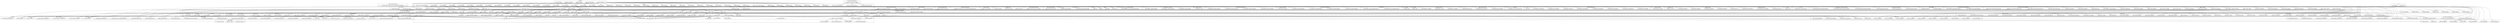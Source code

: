 digraph {
graph [overlap=false]
subgraph cluster_Catalyst_Dispatcher {
	label="Catalyst::Dispatcher";
	"Catalyst::Dispatcher::_invoke_as_path";
	"Catalyst::Dispatcher::setup_actions";
	"Catalyst::Dispatcher::get_actions";
	"Catalyst::Dispatcher::prepare_action";
	"Catalyst::Dispatcher::forward";
	"Catalyst::Dispatcher::new";
	"Catalyst::Dispatcher::get_action";
	"Catalyst::Dispatcher::dispatch";
	"Catalyst::Dispatcher::_find_component";
}
subgraph cluster_Catalyst {
	label="Catalyst";
	"Catalyst::path_to";
	"Catalyst::_context_class_accessor";
	"Catalyst::stats";
	"Catalyst::state";
	"Catalyst::_engine_accessor";
	"Catalyst::prepare";
	"Catalyst::setup_log";
	"Catalyst::setup_stats";
	"Catalyst::__ANON__[Catalyst.pm:44]";
	"Catalyst::BEGIN@41";
	"Catalyst::BEGIN@12";
	"Catalyst::depth";
	"Catalyst::log_request";
	"Catalyst::finalize_headers";
	"Catalyst::_engine_loader_accessor";
	"Catalyst::BEGIN@15";
	"Catalyst::prepare_request";
	"Catalyst::handle_request";
	"Catalyst::get_actions";
	"Catalyst::DESTROY";
	"Catalyst::BEGIN@36";
	"Catalyst::_has_uploadtmp";
	"Catalyst::BEGIN@37";
	"Catalyst::prepare_uploads";
	"Catalyst::execute";
	"Catalyst::BEGIN@23";
	"Catalyst::setup_components";
	"Catalyst::model";
	"Catalyst::error";
	"Catalyst::_setup_finished_accessor";
	"Catalyst::BEGIN@28";
	"Catalyst::BEGIN@25";
	"Catalyst::component";
	"Catalyst::setup_engine";
	"Catalyst::BEGIN@32";
	"Catalyst::finalize";
	"Catalyst::_filter_component";
	"Catalyst::BEGIN@27";
	"Catalyst::BEGIN@3";
	"Catalyst::CORE:sort";
	"Catalyst::_response_class_accessor";
	"Catalyst::__ANON__[Catalyst.pm:43]";
	"Catalyst::_request_class_accessor";
	"Catalyst::setup";
	"Catalyst::prepare_cookies";
	"Catalyst::BEGIN@358";
	"Catalyst::dispatch";
	"Catalyst::BEGIN@21";
	"Catalyst::import";
	"Catalyst::BEGIN@4";
	"Catalyst::_components_accessor";
	"Catalyst::setup_plugins";
	"Catalyst::BEGIN@35";
	"Catalyst::BEGIN@34";
	"Catalyst::locate_components";
	"Catalyst::req";
	"Catalyst::BEGIN@1683";
	"Catalyst::BEGIN@10";
	"Catalyst::stack";
	"Catalyst::_register_plugin";
	"Catalyst::psgi_app";
	"Catalyst::__ANON__[Catalyst.pm:48]";
	"Catalyst::BEGIN@9";
	"Catalyst::prepare_path";
	"Catalyst::CORE:match";
	"Catalyst::finalize_uploads";
	"Catalyst::BEGIN@1665";
	"Catalyst::response";
	"Catalyst::prepare_headers";
	"Catalyst::use_stats";
	"Catalyst::BEGIN@31";
	"Catalyst::finalize_body";
	"Catalyst::BEGIN@33";
	"Catalyst::finalize_cookies";
	"Catalyst::_stats_class_accessor";
	"Catalyst::BEGIN@13";
	"Catalyst::BEGIN@16";
	"Catalyst::_loading_psgi_file_accessor";
	"Catalyst::prepare_body_parameters";
	"Catalyst::_dispatcher_class_accessor";
	"Catalyst::BEGIN@29";
	"Catalyst::BEGIN@19";
	"Catalyst::_log_accessor";
	"Catalyst::forward";
	"Catalyst::prepare_body";
	"Catalyst::__ANON__[Catalyst.pm:1155]";
	"Catalyst::BEGIN@7";
	"Catalyst::setup_component";
	"Catalyst::_arguments_accessor";
	"Catalyst::BEGIN@3427";
	"Catalyst::prepare_parameters";
	"Catalyst::__ANON__[Catalyst.pm:2032]";
	"Catalyst::get_action";
	"Catalyst::BEGIN@8";
	"Catalyst::res";
	"Catalyst::BEGIN@22";
	"Catalyst::request";
	"Catalyst::BEGIN@18";
	"Catalyst::__ANON__[Catalyst.pm:1966]";
	"Catalyst::BEGIN@24";
	"Catalyst::BEGIN@30";
	"Catalyst::prepare_action";
	"Catalyst::__ANON__[Catalyst.pm:64]";
	"Catalyst::BEGIN@17";
	"Catalyst::BEGIN@1154";
	"Catalyst::BEGIN@39";
	"Catalyst::prepare_read";
	"Catalyst::CORE:ftdir";
	"Catalyst::_dispatcher_accessor";
	"Catalyst::debug";
	"Catalyst::setup_finalize";
	"Catalyst::new";
	"Catalyst::BEGIN@14";
	"Catalyst::BEGIN@20";
	"Catalyst::config";
	"Catalyst::prepare_query_parameters";
	"Catalyst::BEGIN@11";
	"Catalyst::BEGIN@26";
	"Catalyst::BEGIN@6";
	"Catalyst::setup_dispatcher";
	"Catalyst::setup_home";
	"Catalyst::log_response";
	"Catalyst::__ANON__[Catalyst.pm:56]";
	"Catalyst::CORE:subst";
	"Catalyst::BEGIN@38";
	"Catalyst::prepare_connection";
	"Catalyst::setup_actions";
}
subgraph cluster_Class_MOP_Mixin_HasMethods {
	label="Class::MOP::Mixin::HasMethods";
	"Class::MOP::Mixin::HasMethods::has_method";
	"Class::MOP::Mixin::HasMethods::add_method";
	"Class::MOP::Mixin::HasMethods::get_method";
}
subgraph cluster_Catalyst_ActionChain {
	label="Catalyst::ActionChain";
	"Catalyst::ActionChain::DESTROY";
	"Catalyst::ActionChain::dispatch";
}
subgraph cluster_Catalyst_DispatchType_Index {
	label="Catalyst::DispatchType::Index";
	"Catalyst::DispatchType::Index::match";
}
subgraph cluster_Catalyst_Exception {
	label="Catalyst::Exception";
	"Catalyst::Exception::meta";
	"Catalyst::Exception::BEGIN@63";
	"Catalyst::Exception::BEGIN@61";
	"Catalyst::Exception::BEGIN@58";
	"Catalyst::Exception::BEGIN@59";
}
subgraph cluster_CatalystX_Test_MockContext {
	label="CatalystX::Test::MockContext";
	"CatalystX::Test::MockContext::__ANON__[CatalystX/Test/MockContext.pm:26]";
}
subgraph cluster_Catalyst_Component {
	label="Catalyst::Component";
	"Catalyst::Component::expand_modules";
	"Catalyst::Component::COMPONENT";
	"Catalyst::Component::__plugins_accessor";
}
subgraph cluster_Catalyst_Request_Upload {
	label="Catalyst::Request::Upload";
	"Catalyst::Request::Upload::BEGIN@8";
	"Catalyst::Request::Upload::BEGIN@3";
	"Catalyst::Request::Upload::BEGIN@7";
	"Catalyst::Request::Upload::BEGIN@9";
	"Catalyst::Request::Upload::BEGIN@46";
	"Catalyst::Request::Upload::meta";
	"Catalyst::Request::Upload::BEGIN@10";
	"Catalyst::Request::Upload::BEGIN@6";
}
subgraph cluster_Catalyst_Plugin_ConfigLoader {
	label="Catalyst::Plugin::ConfigLoader";
	"Catalyst::Plugin::ConfigLoader::get_config_path";
	"Catalyst::Plugin::ConfigLoader::setup";
	"Catalyst::Plugin::ConfigLoader::load_config";
}
subgraph cluster_Tree_Simple {
	label="Tree::Simple";
	"Tree::Simple::BEGIN@7";
	"Tree::Simple::DESTROY";
	"Tree::Simple::BEGIN@11";
	"Tree::Simple::import";
	"Tree::Simple::BEGIN@6";
	"Tree::Simple::BEGIN@4";
	"Tree::Simple::BEGIN@29";
}
subgraph cluster_Catalyst_Request {
	label="Catalyst::Request";
	"Catalyst::Request::method";
	"Catalyst::Request::meta";
	"Catalyst::Request::BEGIN@6";
	"Catalyst::Request::new";
	"Catalyst::Request::BEGIN@3";
	"Catalyst::Request::BEGIN@11";
	"Catalyst::Request::BEGIN@5";
	"Catalyst::Request::headers";
	"Catalyst::Request::_has_body";
	"Catalyst::Request::BEGIN@4";
	"Catalyst::Request::BEGIN@13";
	"Catalyst::Request::BEGIN@7";
	"Catalyst::Request::cookies";
	"Catalyst::Request::BEGIN@9";
	"Catalyst::Request::args";
	"Catalyst::Request::DESTROY";
	"Catalyst::Request::BEGIN@8";
}
subgraph cluster_Scalar_Util {
	label="Scalar::Util";
	"Scalar::Util::blessed";
}
subgraph cluster_Catalyst_ClassData {
	label="Catalyst::ClassData";
	"Catalyst::ClassData::mk_classdata";
}
subgraph cluster_Catalyst_View_JSON {
	label="Catalyst::View::JSON";
	"Catalyst::View::JSON::process";
}
subgraph cluster_Catalyst_EngineLoader {
	label="Catalyst::EngineLoader";
	"Catalyst::EngineLoader::BEGIN@4";
	"Catalyst::EngineLoader::BEGIN@3";
	"Catalyst::EngineLoader::BEGIN@2";
	"Catalyst::EngineLoader::BEGIN@5";
	"Catalyst::EngineLoader::meta";
	"Catalyst::EngineLoader::catalyst_engine_class";
	"Catalyst::EngineLoader::new";
}
subgraph cluster_Catalyst_Action {
	label="Catalyst::Action";
	"Catalyst::Action::match";
	"Catalyst::Action::dispatch";
	"Catalyst::Action::execute";
}
subgraph cluster_utf8 {
	label="utf8";
	"utf8::import";
}
subgraph cluster_Try_Tiny {
	label="Try::Tiny";
	"Try::Tiny::catch";
	"Try::Tiny::try";
}
subgraph cluster_Path_Class_Dir {
	label="Path::Class::Dir";
	"Path::Class::Dir::new";
	"Path::Class::Dir::subdir";
	"Path::Class::Dir::stringify";
}
subgraph cluster_UNIVERSAL {
	label="UNIVERSAL";
	"UNIVERSAL::isa";
	"UNIVERSAL::can";
}
subgraph cluster_Path_Class_Entity {
	label="Path::Class::Entity";
	"Path::Class::Entity::boolify";
}
subgraph cluster_Moose_Meta_Class {
	label="Moose::Meta::Class";
	"Moose::Meta::Class::create";
	"Moose::Meta::Class::initialize";
	"Moose::Meta::Class::superclasses";
}
subgraph cluster_Class_Load {
	label="Class::Load";
	"Class::Load::load_class";
}
subgraph cluster_namespace_clean {
	label="namespace::clean";
	"namespace::clean::import";
}
subgraph cluster_Catalyst_Action_RenderView {
	label="Catalyst::Action::RenderView";
	"Catalyst::Action::RenderView::execute";
}
subgraph cluster_Class_MOP_Class_ {
	label="Class::MOP::Class:";
	"Class::MOP::Class:::before";
	"Class::MOP::Class:::around";
}
subgraph cluster_Catalyst_Model_KiokuDB {
	label="Catalyst::Model::KiokuDB";
	"Catalyst::Model::KiokuDB::ACCEPT_CONTEXT";
	"Catalyst::Model::KiokuDB::setup_scope_guard";
}
subgraph cluster_warnings {
	label="warnings";
	"warnings::unimport";
}
subgraph cluster_Catalyst_DispatchType_Chained {
	label="Catalyst::DispatchType::Chained";
	"Catalyst::DispatchType::Chained::recurse_match";
}
subgraph cluster_Catalyst_Exception_Go {
	label="Catalyst::Exception::Go";
	"Catalyst::Exception::Go::BEGIN@4";
	"Catalyst::Exception::Go::meta";
	"Catalyst::Exception::Go::BEGIN@3";
}
subgraph cluster_Catalyst_DispatchType_Path {
	label="Catalyst::DispatchType::Path";
	"Catalyst::DispatchType::Path::match";
}
subgraph cluster_Catalyst_Engine {
	label="Catalyst::Engine";
	"Catalyst::Engine::prepare_path";
	"Catalyst::Engine::prepare_connection";
	"Catalyst::Engine::prepare_query_parameters";
	"Catalyst::Engine::finalize_uploads";
	"Catalyst::Engine::prepare_parameters";
	"Catalyst::Engine::prepare_request";
	"Catalyst::Engine::__ANON__[Catalyst/Engine.pm:683]";
	"Catalyst::Engine::prepare_read";
	"Catalyst::Engine::build_psgi_app";
	"Catalyst::Engine::finalize_cookies";
	"Catalyst::Engine::prepare_body";
	"Catalyst::Engine::finalize_headers";
	"Catalyst::Engine::prepare_uploads";
	"Catalyst::Engine::finalize_body";
	"Catalyst::Engine::prepare_body_parameters";
}
subgraph cluster_Class_MOP_Class {
	label="Class::MOP::Class";
	"Class::MOP::Class::add_before_method_modifier";
	"Class::MOP::Class::make_immutable";
}
subgraph cluster_attributes {
	label="attributes";
	"attributes::import";
}
subgraph cluster_Moose_Object {
	label="Moose::Object";
	"Moose::Object::new";
}
subgraph cluster_main {
	label="main";
	"main::BEGIN@9";
	"main::RUNTIME";
}
subgraph cluster_Class_MOP_Mixin_AttributeCore {
	label="Class::MOP::Mixin::AttributeCore";
	"Class::MOP::Mixin::AttributeCore::default";
}
subgraph cluster_Moose {
	label="Moose";
	"Moose::with";
	"Moose::around";
	"Moose::has";
	"Moose::extends";
}
subgraph cluster_Catalyst_View_TT {
	label="Catalyst::View::TT";
	"Catalyst::View::TT::new";
}
subgraph cluster_Class_MOP_Method_Wrapped {
	label="Class::MOP::Method::Wrapped";
	"Class::MOP::Method::Wrapped::__ANON__[Class/MOP/Method/Wrapped.pm:51]";
}
subgraph cluster_Exporter {
	label="Exporter";
	"Exporter::import";
}
subgraph cluster_Catalyst_Controller {
	label="Catalyst::Controller";
	"Catalyst::Controller::_BEGIN";
	"Catalyst::Controller::_END";
	"Catalyst::Controller::BEGIN@10";
	"Catalyst::Controller::BEGIN@140";
	"Catalyst::Controller::__action_class_accessor";
	"Catalyst::Controller::meta";
	"Catalyst::Controller::BEGIN@121";
	"Catalyst::Controller::_ACTION";
	"Catalyst::Controller::BEGIN@11";
	"Catalyst::Controller::BEGIN@3";
	"Catalyst::Controller::BEGIN@111";
	"Catalyst::Controller::BEGIN@5";
	"Catalyst::Controller::_AUTO";
	"Catalyst::Controller::_DISPATCH";
	"Catalyst::Controller::BEGIN@132";
	"Catalyst::Controller::BEGIN@4";
	"Catalyst::Controller::__dispatch_steps_accessor";
	"Catalyst::Controller::BEGIN@103";
	"Catalyst::Controller::BEGIN@8";
	"Catalyst::Controller::BEGIN@12";
	"Catalyst::Controller::BEGIN@6";
}
subgraph cluster_Plack_Middleware_IIS6ScriptNameFix {
	label="Plack::Middleware::IIS6ScriptNameFix";
	"Plack::Middleware::IIS6ScriptNameFix::BEGIN@4";
	"Plack::Middleware::IIS6ScriptNameFix::BEGIN@3";
}
subgraph cluster_Plack_Middleware_ReverseProxy {
	label="Plack::Middleware::ReverseProxy";
	"Plack::Middleware::ReverseProxy::BEGIN@6";
	"Plack::Middleware::ReverseProxy::BEGIN@5";
	"Plack::Middleware::ReverseProxy::BEGIN@4";
	"Plack::Middleware::ReverseProxy::BEGIN@3";
}
subgraph cluster_Catalyst_Log {
	label="Catalyst::Log";
	"Catalyst::Log::BEGIN@8";
	"Catalyst::Log::_flush";
	"Catalyst::Log::BEGIN@3";
	"Catalyst::Log::meta";
	"Catalyst::Log::BEGIN@131";
	"Catalyst::Log::BEGIN@7";
	"Catalyst::Log::BEGIN@6";
	"Catalyst::Log::new";
}
subgraph cluster_Data_OptList {
	label="Data::OptList";
	"Data::OptList::mkopt";
}
subgraph cluster_Catalyst_Utils {
	label="Catalyst::Utils";
	"Catalyst::Utils::ensure_class_loaded";
	"Catalyst::Utils::BEGIN@9";
	"Catalyst::Utils::BEGIN@7";
	"Catalyst::Utils::BEGIN@10";
	"Catalyst::Utils::BEGIN@6";
	"Catalyst::Utils::BEGIN@8";
	"Catalyst::Utils::BEGIN@4";
	"Catalyst::Utils::resolve_namespace";
	"Catalyst::Utils::BEGIN@13";
	"Catalyst::Utils::class2classsuffix";
	"Catalyst::Utils::BEGIN@11";
	"Catalyst::Utils::BEGIN@3";
	"Catalyst::Utils::home";
	"Catalyst::Utils::BEGIN@5";
	"Catalyst::Utils::env_value";
}
subgraph cluster_Module_Pluggable_Object {
	label="Module::Pluggable::Object";
	"Module::Pluggable::Object::BEGIN@4";
	"Module::Pluggable::Object::plugins";
	"Module::Pluggable::Object::BEGIN@7";
	"Module::Pluggable::Object::BEGIN@3";
	"Module::Pluggable::Object::BEGIN@8";
	"Module::Pluggable::Object::BEGIN@5";
	"Module::Pluggable::Object::new";
	"Module::Pluggable::Object::BEGIN@6";
	"Module::Pluggable::Object::BEGIN@9";
}
subgraph cluster_Catalyst_Exception_Detach {
	label="Catalyst::Exception::Detach";
	"Catalyst::Exception::Detach::BEGIN@4";
	"Catalyst::Exception::Detach::BEGIN@3";
	"Catalyst::Exception::Detach::meta";
}
subgraph cluster_Path_Class_File {
	label="Path::Class::File";
	"Path::Class::File::new";
}
subgraph cluster_Plack_Middleware_Conditional {
	label="Plack::Middleware::Conditional";
	"Plack::Middleware::Conditional::BEGIN@3";
	"Plack::Middleware::Conditional::BEGIN@5";
	"Plack::Middleware::Conditional::BEGIN@2";
}
subgraph cluster_Catalyst_Exception_Base {
	label="Catalyst::Exception::Base";
	"Catalyst::Exception::Base::meta";
	"Catalyst::Exception::Base::BEGIN@48";
	"Catalyst::Exception::Base::BEGIN@47";
}
subgraph cluster_Text_SimpleTable {
	label="Text::SimpleTable";
	"Text::SimpleTable::BEGIN@6";
	"Text::SimpleTable::BEGIN@5";
}
subgraph cluster_Plack_Middleware {
	label="Plack::Middleware";
	"Plack::Middleware::import";
}
subgraph cluster_Catalyst_Plugin_Unicode_Encoding {
	label="Catalyst::Plugin::Unicode::Encoding";
	"Catalyst::Plugin::Unicode::Encoding::setup";
	"Catalyst::Plugin::Unicode::Encoding::prepare_action";
	"Catalyst::Plugin::Unicode::Encoding::prepare_uploads";
	"Catalyst::Plugin::Unicode::Encoding::finalize_headers";
}
subgraph cluster_Tree_Simple_Visitor_FindByUID {
	label="Tree::Simple::Visitor::FindByUID";
	"Tree::Simple::Visitor::FindByUID::BEGIN@4";
	"Tree::Simple::Visitor::FindByUID::BEGIN@11";
	"Tree::Simple::Visitor::FindByUID::BEGIN@9";
	"Tree::Simple::Visitor::FindByUID::BEGIN@5";
}
subgraph cluster_Moose_Exporter {
	label="Moose::Exporter";
	"Moose::Exporter::__ANON__[Moose/Exporter.pm:492]";
	"Moose::Exporter::__ANON__[Moose/Exporter.pm:678]";
}
subgraph cluster_Moose_Util_TypeConstraints {
	label="Moose::Util::TypeConstraints";
	"Moose::Util::TypeConstraints::subtype";
	"Moose::Util::TypeConstraints::as";
	"Moose::Util::TypeConstraints::duck_type";
}
subgraph cluster_stemmaweb_Controller_Relation {
	label="stemmaweb::Controller::Relation";
	"stemmaweb::Controller::Relation::relationships";
	"stemmaweb::Controller::Relation::text";
}
subgraph cluster_B_Hooks_EndOfScope {
	label="B::Hooks::EndOfScope";
	"B::Hooks::EndOfScope::__ANON__[B/Hooks/EndOfScope.pm:26]";
}
subgraph cluster_Sub_Install {
	label="Sub::Install";
	"Sub::Install::__ANON__[Sub/Install.pm:284]";
}
subgraph cluster_Catalyst_Stats {
	label="Catalyst::Stats";
	"Catalyst::Stats::new";
	"Catalyst::Stats::enable";
	"Catalyst::Stats::DESTROY";
}
subgraph cluster_Class_C3_Adopt_NEXT {
	label="Class::C3::Adopt::NEXT";
	"Class::C3::Adopt::NEXT::import";
}
subgraph cluster_Sub_Exporter {
	label="Sub::Exporter";
	"Sub::Exporter::__ANON__[Sub/Exporter.pm:756]";
}
subgraph cluster_Moose_Util {
	label="Moose::Util";
	"Moose::Util::apply_all_roles";
	"Moose::Util::find_meta";
}
subgraph cluster_Class_MOP {
	label="Class::MOP";
	"Class::MOP::get_metaclass_by_name";
	"Class::MOP::load_class";
}
subgraph cluster_stemmaweb {
	label="stemmaweb";
	"stemmaweb::dispatch";
	"stemmaweb::BEGIN@19";
	"stemmaweb::finalize";
	"stemmaweb::prepare_action";
	"stemmaweb::setup_finalize";
}
subgraph cluster_Plack_Middleware_LighttpdScriptNameFix {
	label="Plack::Middleware::LighttpdScriptNameFix";
	"Plack::Middleware::LighttpdScriptNameFix::BEGIN@3";
	"Plack::Middleware::LighttpdScriptNameFix::BEGIN@2";
	"Plack::Middleware::LighttpdScriptNameFix::BEGIN@4";
}
subgraph cluster_Class_MOP_Package {
	label="Class::MOP::Package";
	"Class::MOP::Package::name";
}
subgraph cluster_Catalyst_Response {
	label="Catalyst::Response";
	"Catalyst::Response::new";
	"Catalyst::Response::BEGIN@5";
	"Catalyst::Response::content_length";
	"Catalyst::Response::finalized_headers";
	"Catalyst::Response::meta";
	"Catalyst::Response::BEGIN@3";
	"Catalyst::Response::BEGIN@6";
	"Catalyst::Response::status";
	"Catalyst::Response::redirect";
	"Catalyst::Response::BEGIN@4";
	"Catalyst::Response::body";
}
"Catalyst::BEGIN@16" -> "Catalyst::Controller::meta";
"Catalyst::BEGIN@39" -> "Plack::Middleware::LighttpdScriptNameFix::BEGIN@2";
"Catalyst::__ANON__[Catalyst.pm:56]" -> "Catalyst::Request::new";
"Catalyst::execute" -> "Catalyst::depth";
"Catalyst::finalize_body" -> "Catalyst::Engine::finalize_body";
"Catalyst::BEGIN@26" -> "Tree::Simple::BEGIN@7";
"Catalyst::CORE:ftdir" -> "Path::Class::Dir::stringify";
"Catalyst::component" -> "Catalyst::_filter_component";
"Catalyst::model" -> "Catalyst::_filter_component";
"Catalyst::BEGIN@12" -> "Catalyst::Request::BEGIN@4";
"Catalyst::BEGIN@14" -> "Moose::Util::TypeConstraints::duck_type";
"Catalyst::BEGIN@36" -> "Plack::Middleware::import";
"Catalyst::BEGIN@39" -> "Plack::Middleware::import";
"Catalyst::BEGIN@37" -> "Plack::Middleware::import";
"Catalyst::BEGIN@38" -> "Plack::Middleware::import";
"Catalyst::prepare" -> "Catalyst::Stats::new";
"stemmaweb::BEGIN@19" -> "Catalyst::BEGIN@35";
"Catalyst::setup_components" -> "Catalyst::Component::expand_modules";
"Catalyst::finalize_headers" -> "Scalar::Util::blessed";
"Catalyst::setup_plugins" -> "Scalar::Util::blessed";
"Catalyst::setup_component" -> "Scalar::Util::blessed";
"Catalyst::prepare_action" -> "Catalyst::Dispatcher::prepare_action";
"Catalyst::BEGIN@14" -> "Moose::Util::TypeConstraints::as";
"Catalyst::BEGIN@32" -> "Moose::extends";
"stemmaweb::BEGIN@19" -> "Catalyst::BEGIN@22";
"Catalyst::BEGIN@14" -> "Catalyst::Response::BEGIN@5";
"Catalyst::BEGIN@16" -> "Catalyst::Controller::BEGIN@4";
"Catalyst::setup_component" -> "Catalyst::config";
"Catalyst::path_to" -> "Catalyst::config";
"Catalyst::__ANON__[Catalyst.pm:2032]" -> "Catalyst::config";
"Catalyst::prepare" -> "Catalyst::config";
"Catalyst::setup" -> "Catalyst::config";
"Catalyst::setup_home" -> "Catalyst::config";
"Catalyst::setup_components" -> "Catalyst::config";
"Catalyst::BEGIN@38" -> "Plack::Middleware::IIS6ScriptNameFix::BEGIN@4";
"CatalystX::Test::MockContext::__ANON__[CatalystX/Test/MockContext.pm:26]" -> "Catalyst::prepare";
"Catalyst::__ANON__[Catalyst.pm:1966]" -> "Catalyst::prepare";
"Catalyst::Engine::__ANON__[Catalyst/Engine.pm:683]" -> "Catalyst::handle_request";
"Catalyst::BEGIN@13" -> "Catalyst::Request::Upload::BEGIN@3";
"Catalyst::forward" -> "Catalyst::Dispatcher::forward";
"Catalyst::Plugin::Unicode::Encoding::prepare_uploads" -> "Catalyst::prepare_uploads";
"Catalyst::Controller::_ACTION" -> "Catalyst::error";
"Catalyst::Controller::_END" -> "Catalyst::error";
"Catalyst::finalize" -> "Catalyst::error";
"stemmaweb::BEGIN@19" -> "Catalyst::BEGIN@27";
"Catalyst::BEGIN@16" -> "Catalyst::Controller::BEGIN@121";
"Catalyst::BEGIN@38" -> "Plack::Middleware::IIS6ScriptNameFix::BEGIN@3";
"Catalyst::BEGIN@32" -> "Catalyst::EngineLoader::meta";
"Catalyst::BEGIN@9" -> "Catalyst::Exception::Detach::BEGIN@4";
"stemmaweb::BEGIN@19" -> "Catalyst::BEGIN@13";
"stemmaweb::BEGIN@19" -> "Catalyst::BEGIN@16";
"Catalyst::prepare_parameters" -> "Catalyst::prepare_body_parameters";
"Catalyst::BEGIN@15" -> "Catalyst::Utils::BEGIN@3";
"Catalyst::BEGIN@11" -> "Catalyst::Log::BEGIN@6";
"Catalyst::import" -> "Catalyst::_arguments_accessor";
"Catalyst::setup" -> "Catalyst::_arguments_accessor";
"Catalyst::View::JSON::process" -> "Catalyst::res";
"Class::MOP::Class:::around" -> "Catalyst::res";
"Catalyst::prepare_connection" -> "Catalyst::Engine::prepare_connection";
"Catalyst::BEGIN@32" -> "Catalyst::EngineLoader::BEGIN@2";
"Catalyst::prepare_body" -> "Catalyst::_engine_accessor";
"Catalyst::psgi_app" -> "Catalyst::_engine_accessor";
"Catalyst::setup_engine" -> "Catalyst::_engine_accessor";
"Catalyst::finalize" -> "Catalyst::_engine_accessor";
"Catalyst::prepare_parameters" -> "Catalyst::_engine_accessor";
"Catalyst::prepare_path" -> "Catalyst::_engine_accessor";
"Catalyst::finalize_uploads" -> "Catalyst::_engine_accessor";
"Catalyst::__ANON__[Catalyst.pm:2032]" -> "Catalyst::_engine_accessor";
"Catalyst::finalize_cookies" -> "Catalyst::_engine_accessor";
"Catalyst::finalize_body" -> "Catalyst::_engine_accessor";
"Catalyst::prepare_read" -> "Catalyst::_engine_accessor";
"Catalyst::finalize_headers" -> "Catalyst::_engine_accessor";
"Catalyst::prepare_request" -> "Catalyst::_engine_accessor";
"Catalyst::prepare_query_parameters" -> "Catalyst::_engine_accessor";
"Catalyst::prepare_body_parameters" -> "Catalyst::_engine_accessor";
"Catalyst::prepare_uploads" -> "Catalyst::_engine_accessor";
"Catalyst::prepare_connection" -> "Catalyst::_engine_accessor";
"Catalyst::setup_engine" -> "Catalyst::_engine_loader_accessor";
"stemmaweb::Controller::Relation::relationships" -> "Catalyst::model";
"main::RUNTIME" -> "Catalyst::model";
"stemmaweb::Controller::Relation::text" -> "Catalyst::model";
"stemmaweb::BEGIN@19" -> "Catalyst::BEGIN@25";
"Catalyst::BEGIN@36" -> "Plack::Middleware::Conditional::BEGIN@5";
"Catalyst::BEGIN@15" -> "Catalyst::Utils::BEGIN@9";
"main::BEGIN@9" -> "Catalyst::import";
"stemmaweb::BEGIN@19" -> "Catalyst::import";
"Catalyst::path_to" -> "Path::Class::File::new";
"Catalyst::BEGIN@14" -> "Catalyst::Response::BEGIN@3";
"Catalyst::BEGIN@11" -> "Class::MOP::Mixin::HasMethods::get_method";
"Catalyst::BEGIN@16" -> "Catalyst::Controller::BEGIN@111";
"Catalyst::finalize" -> "Catalyst::finalize_body";
"stemmaweb::BEGIN@19" -> "Catalyst::BEGIN@33";
"Catalyst::__ANON__[Catalyst.pm:1966]" -> "stemmaweb::finalize";
"Catalyst::Plugin::Unicode::Encoding::setup" -> "Catalyst::__ANON__[Catalyst.pm:1155]";
"stemmaweb::BEGIN@19" -> "Catalyst::BEGIN@8";
"Catalyst::Plugin::Unicode::Encoding::prepare_action" -> "Catalyst::prepare_action";
"stemmaweb::BEGIN@19" -> "Catalyst::BEGIN@39";
"Catalyst::prepare_cookies" -> "Catalyst::Request::cookies";
"stemmaweb::BEGIN@19" -> "Catalyst::BEGIN@20";
"Catalyst::BEGIN@11" -> "Catalyst::Log::meta";
"Catalyst::finalize_headers" -> "Catalyst::Response::status";
"Catalyst::finalize" -> "Catalyst::Response::status";
"Catalyst::prepare_request" -> "Catalyst::Engine::prepare_request";
"Catalyst::BEGIN@27" -> "Tree::Simple::Visitor::FindByUID::BEGIN@9";
"Catalyst::BEGIN@12" -> "Moose::has";
"Catalyst::BEGIN@32" -> "Moose::has";
"Catalyst::BEGIN@10" -> "Moose::has";
"Catalyst::BEGIN@9" -> "Moose::has";
"Catalyst::BEGIN@13" -> "Moose::has";
"Catalyst::BEGIN@16" -> "Moose::has";
"Catalyst::BEGIN@14" -> "Moose::has";
"Catalyst::BEGIN@11" -> "Moose::has";
"Catalyst::BEGIN@15" -> "Catalyst::Utils::BEGIN@13";
"Catalyst::setup_home" -> "Catalyst::Utils::home";
"Catalyst::BEGIN@16" -> "Catalyst::Controller::BEGIN@6";
"Catalyst::__ANON__[Catalyst.pm:64]" -> "Catalyst::Response::new";
"Catalyst::setup_component" -> "Catalyst::Component::COMPONENT";
"Catalyst::BEGIN@12" -> "Catalyst::Request::BEGIN@13";
"Catalyst::BEGIN@19" -> "Module::Pluggable::Object::BEGIN@9";
"Catalyst::finalize" -> "Catalyst::finalize_uploads";
"Catalyst::BEGIN@20" -> "Text::SimpleTable::BEGIN@6";
"Catalyst::BEGIN@26" -> "Tree::Simple::import";
"Catalyst::BEGIN@12" -> "Catalyst::Request::BEGIN@9";
"Catalyst::BEGIN@11" -> "Catalyst::Log::BEGIN@131";
"Catalyst::prepare_body" -> "Catalyst::request";
"Catalyst::finalize" -> "Catalyst::request";
"Catalyst::prepare_headers" -> "Catalyst::request";
"Catalyst::prepare_cookies" -> "Catalyst::request";
"Catalyst::req" -> "Catalyst::request";
"stemmaweb::BEGIN@19" -> "Catalyst::BEGIN@30";
"Catalyst::path_to" -> "Catalyst::CORE:ftdir";
"Catalyst::log_request" -> "Catalyst::debug";
"Catalyst::Action::RenderView::execute" -> "Catalyst::debug";
"Class::MOP::Class:::before" -> "Catalyst::debug";
"Catalyst::View::TT::new" -> "Catalyst::debug";
"Catalyst::Model::KiokuDB::setup_scope_guard" -> "Catalyst::debug";
"Catalyst::Dispatcher::setup_actions" -> "Catalyst::debug";
"Catalyst::Dispatcher::prepare_action" -> "Catalyst::debug";
"Catalyst::prepare" -> "Catalyst::debug";
"Catalyst::setup_stats" -> "Catalyst::debug";
"Catalyst::__ANON__[Catalyst.pm:1966]" -> "Catalyst::debug";
"Catalyst::log_response" -> "Catalyst::debug";
"Catalyst::Plugin::ConfigLoader::load_config" -> "Catalyst::debug";
"Catalyst::setup" -> "Catalyst::debug";
"stemmaweb::BEGIN@19" -> "Catalyst::BEGIN@11";
"Catalyst::setup" -> "Catalyst::setup_dispatcher";
"Catalyst::BEGIN@8" -> "Catalyst::Exception::BEGIN@58";
"Catalyst::BEGIN@37" -> "Plack::Middleware::ReverseProxy::BEGIN@4";
"Catalyst::finalize" -> "Catalyst::log_response";
"Catalyst::__ANON__[Catalyst.pm:2032]" -> "Catalyst::prepare_connection";
"Catalyst::path_to" -> "Path::Class::Dir::new";
"Catalyst::setup_home" -> "Path::Class::Dir::new";
"Catalyst::prepare" -> "Try::Tiny::try";
"Catalyst::handle_request" -> "Try::Tiny::try";
"Catalyst::setup_plugins" -> "Moose::Util::apply_all_roles";
"Catalyst::BEGIN@19" -> "Module::Pluggable::Object::BEGIN@7";
"Catalyst::_register_plugin" -> "Class::Load::load_class";
"Catalyst::setup_engine" -> "Class::Load::load_class";
"Catalyst::setup_plugins" -> "Class::Load::load_class";
"Catalyst::setup_dispatcher" -> "Class::Load::load_class";
"Catalyst::setup" -> "Catalyst::setup_components";
"Catalyst::BEGIN@16" -> "Catalyst::Controller::__action_class_accessor";
"Class::MOP::Class:::around" -> "Catalyst::dispatch";
"Catalyst::BEGIN@16" -> "Catalyst::Controller::BEGIN@132";
"Catalyst::setup_components" -> "Catalyst::locate_components";
"Catalyst::depth" -> "Catalyst::stack";
"Catalyst::execute" -> "Catalyst::stack";
"Catalyst::__ANON__[Catalyst.pm:2032]" -> "Catalyst::prepare_path";
"Catalyst::__ANON__[Catalyst.pm:2032]" -> "Catalyst::prepare_headers";
"Catalyst::BEGIN@26" -> "Tree::Simple::BEGIN@4";
"stemmaweb::BEGIN@19" -> "Catalyst::BEGIN@31";
"Catalyst::BEGIN@13" -> "Catalyst::Request::Upload::BEGIN@6";
"Catalyst::get_actions" -> "Catalyst::Dispatcher::get_actions";
"stemmaweb::BEGIN@19" -> "Catalyst::BEGIN@19";
"Catalyst::__ANON__[Catalyst.pm:2032]" -> "Catalyst::prepare_read";
"Class::MOP::Method::Wrapped::__ANON__[Class/MOP/Method/Wrapped.pm:51]" -> "Catalyst::setup_finalize";
"Catalyst::BEGIN@9" -> "Catalyst::Exception::Detach::meta";
"Catalyst::prepare_body" -> "Catalyst::Engine::prepare_body";
"Catalyst::prepare" -> "Try::Tiny::catch";
"Catalyst::handle_request" -> "Try::Tiny::catch";
"stemmaweb::BEGIN@19" -> "Catalyst::BEGIN@12";
"Catalyst::BEGIN@16" -> "Catalyst::Controller::BEGIN@103";
"Catalyst::__ANON__[Catalyst.pm:1966]" -> "Catalyst::Stats::DESTROY";
"Catalyst::Action::dispatch" -> "Catalyst::execute";
"Catalyst::BEGIN@16" -> "Catalyst::Controller::BEGIN@12";
"Catalyst::BEGIN@32" -> "Catalyst::EngineLoader::BEGIN@4";
"Class::MOP::Method::Wrapped::__ANON__[Class/MOP/Method/Wrapped.pm:51]" -> "Catalyst::finalize";
"Catalyst::__ANON__[Catalyst.pm:56]" -> "Catalyst::_request_class_accessor";
"Catalyst::BEGIN@31" -> "Sub::Exporter::__ANON__[Sub/Exporter.pm:756]";
"Catalyst::BEGIN@6" -> "Sub::Exporter::__ANON__[Sub/Exporter.pm:756]";
"Catalyst::BEGIN@13" -> "Catalyst::Request::Upload::BEGIN@10";
"Catalyst::finalize_headers" -> "Catalyst::finalize_cookies";
"Catalyst::setup_dispatcher" -> "Catalyst::_dispatcher_class_accessor";
"stemmaweb::Controller::Relation::relationships" -> "Catalyst::forward";
"Catalyst::Controller::_DISPATCH" -> "Catalyst::forward";
"Catalyst::Dispatcher::dispatch" -> "Catalyst::forward";
"Catalyst::BEGIN@16" -> "Catalyst::Controller::BEGIN@140";
"Catalyst::setup_home" -> "Path::Class::Entity::boolify";
"Catalyst::BEGIN@8" -> "Catalyst::Exception::Base::meta";
"Catalyst::setup_dispatcher" -> "Catalyst::Dispatcher::new";
"Catalyst::BEGIN@37" -> "Plack::Middleware::ReverseProxy::BEGIN@3";
"stemmaweb::BEGIN@19" -> "Catalyst::BEGIN@26";
"Catalyst::BEGIN@7" -> "namespace::clean::import";
"Catalyst::BEGIN@19" -> "Module::Pluggable::Object::BEGIN@5";
"Catalyst::BEGIN@12" -> "Catalyst::Request::BEGIN@8";
"Catalyst::psgi_app" -> "Catalyst::Engine::build_psgi_app";
"Catalyst::BEGIN@39" -> "Plack::Middleware::LighttpdScriptNameFix::BEGIN@4";
"Catalyst::__ANON__[Catalyst.pm:2032]" -> "Catalyst::prepare_request";
"Catalyst::setup_engine" -> "Moose::Object::new";
"Catalyst::setup" -> "Catalyst::Plugin::ConfigLoader::setup";
"Catalyst::prepare_uploads" -> "Catalyst::Engine::prepare_uploads";
"Catalyst::BEGIN@13" -> "Catalyst::Request::Upload::BEGIN@8";
"Catalyst::component" -> "Catalyst::_components_accessor";
"Catalyst::setup" -> "Catalyst::_components_accessor";
"Catalyst::model" -> "Catalyst::_components_accessor";
"Catalyst::setup_components" -> "Catalyst::_components_accessor";
"Catalyst::setup" -> "Catalyst::setup_plugins";
"Class::MOP::Mixin::AttributeCore::default" -> "Catalyst::__ANON__[Catalyst.pm:48]";
"Catalyst::finalize_headers" -> "Catalyst::response";
"Catalyst::finalize" -> "Catalyst::response";
"Catalyst::res" -> "Catalyst::response";
"Catalyst::setup_plugins" -> "Moose::Util::find_meta";
"Catalyst::BEGIN@11" -> "Catalyst::Log::BEGIN@3";
"Catalyst::BEGIN@12" -> "B::Hooks::EndOfScope::__ANON__[B/Hooks/EndOfScope.pm:26]";
"Catalyst::BEGIN@15" -> "B::Hooks::EndOfScope::__ANON__[B/Hooks/EndOfScope.pm:26]";
"Catalyst::BEGIN@32" -> "B::Hooks::EndOfScope::__ANON__[B/Hooks/EndOfScope.pm:26]";
"Catalyst::BEGIN@10" -> "B::Hooks::EndOfScope::__ANON__[B/Hooks/EndOfScope.pm:26]";
"Catalyst::BEGIN@9" -> "B::Hooks::EndOfScope::__ANON__[B/Hooks/EndOfScope.pm:26]";
"Catalyst::BEGIN@13" -> "B::Hooks::EndOfScope::__ANON__[B/Hooks/EndOfScope.pm:26]";
"Catalyst::BEGIN@16" -> "B::Hooks::EndOfScope::__ANON__[B/Hooks/EndOfScope.pm:26]";
"Catalyst::BEGIN@8" -> "B::Hooks::EndOfScope::__ANON__[B/Hooks/EndOfScope.pm:26]";
"Catalyst::BEGIN@14" -> "B::Hooks::EndOfScope::__ANON__[B/Hooks/EndOfScope.pm:26]";
"Catalyst::BEGIN@16" -> "Catalyst::Controller::BEGIN@10";
"Try::Tiny::try" -> "Catalyst::__ANON__[Catalyst.pm:1966]";
"stemmaweb::BEGIN@19" -> "Catalyst::BEGIN@24";
"Catalyst::BEGIN@10" -> "Moose::with";
"Catalyst::BEGIN@9" -> "Moose::with";
"Catalyst::BEGIN@12" -> "Moose::with";
"Catalyst::BEGIN@13" -> "Moose::with";
"Catalyst::BEGIN@16" -> "Moose::with";
"Catalyst::BEGIN@8" -> "Moose::with";
"Catalyst::BEGIN@14" -> "Moose::with";
"Catalyst::BEGIN@11" -> "Moose::with";
"Catalyst::forward" -> "Catalyst::_dispatcher_accessor";
"Catalyst::dispatch" -> "Catalyst::_dispatcher_accessor";
"Catalyst::get_actions" -> "Catalyst::_dispatcher_accessor";
"Catalyst::get_action" -> "Catalyst::_dispatcher_accessor";
"Catalyst::setup_dispatcher" -> "Catalyst::_dispatcher_accessor";
"Catalyst::setup_actions" -> "Catalyst::_dispatcher_accessor";
"Catalyst::prepare_action" -> "Catalyst::_dispatcher_accessor";
"Catalyst::BEGIN@15" -> "Catalyst::Utils::BEGIN@11";
"Catalyst::request" -> "Catalyst::__ANON__[Catalyst.pm:56]";
"Catalyst::BEGIN@27" -> "Tree::Simple::Visitor::FindByUID::BEGIN@5";
"Catalyst::BEGIN@12" -> "Catalyst::Request::meta";
"Catalyst::BEGIN@3427" -> "Moose::Exporter::__ANON__[Moose/Exporter.pm:678]";
"Catalyst::setup" -> "Catalyst::setup_log";
"stemmaweb::BEGIN@19" -> "Catalyst::BEGIN@41";
"Catalyst::prepare_path" -> "Catalyst::Engine::prepare_path";
"Catalyst::prepare" -> "Catalyst::log_request";
"Catalyst::execute" -> "Catalyst::Action::RenderView::execute";
"Catalyst::locate_components" -> "Module::Pluggable::Object::plugins";
"stemmaweb::BEGIN@19" -> "Catalyst::BEGIN@36";
"Catalyst::BEGIN@3" -> "Moose::Exporter::__ANON__[Moose/Exporter.pm:492]";
"Catalyst::BEGIN@28" -> "Class::C3::Adopt::NEXT::import";
"stemmaweb::BEGIN@19" -> "Catalyst::BEGIN@3";
"Catalyst::locate_components" -> "Catalyst::CORE:sort";
"Catalyst::setup" -> "Catalyst::CORE:sort";
"Catalyst::BEGIN@13" -> "Catalyst::Request::Upload::BEGIN@46";
"Catalyst::BEGIN@8" -> "Catalyst::Exception::Base::BEGIN@47";
"Catalyst::BEGIN@11" -> "Class::MOP::Mixin::HasMethods::add_method";
"Catalyst::finalize" -> "Catalyst::Request::method";
"main::RUNTIME" -> "Catalyst::psgi_app";
"Catalyst::_register_plugin" -> "Class::MOP::get_metaclass_by_name";
"Catalyst::BEGIN@11" -> "Class::MOP::get_metaclass_by_name";
"Catalyst::BEGIN@12" -> "Catalyst::Request::BEGIN@6";
"Catalyst::prepare_body_parameters" -> "Catalyst::Engine::prepare_body_parameters";
"Catalyst::BEGIN@32" -> "Moose::around";
"Catalyst::BEGIN@12" -> "Moose::around";
"Catalyst::BEGIN@16" -> "Moose::around";
"Catalyst::BEGIN@11" -> "Moose::around";
"stemmaweb::BEGIN@19" -> "Catalyst::BEGIN@29";
"stemmaweb::BEGIN@19" -> "Catalyst::BEGIN@18";
"Catalyst::response" -> "Catalyst::__ANON__[Catalyst.pm:64]";
"Catalyst::BEGIN@15" -> "Catalyst::Utils::BEGIN@7";
"Catalyst::__ANON__[Catalyst.pm:2032]" -> "Catalyst::prepare_query_parameters";
"Catalyst::BEGIN@10" -> "Catalyst::Exception::Go::meta";
"Catalyst::BEGIN@19" -> "Module::Pluggable::Object::BEGIN@3";
"Catalyst::prepare_headers" -> "Catalyst::Request::headers";
"Catalyst::BEGIN@8" -> "Catalyst::Exception::meta";
"Catalyst::Controller::_BEGIN" -> "Catalyst::get_actions";
"Catalyst::Controller::_AUTO" -> "Catalyst::get_actions";
"Catalyst::Controller::_END" -> "Catalyst::get_actions";
"Catalyst::BEGIN@35" -> "Exporter::import";
"Catalyst::BEGIN@34" -> "Exporter::import";
"Catalyst::BEGIN@30" -> "Exporter::import";
"Catalyst::BEGIN@29" -> "Exporter::import";
"Catalyst::BEGIN@16" -> "Catalyst::Controller::BEGIN@8";
"stemmaweb::BEGIN@19" -> "Catalyst::BEGIN@28";
"Catalyst::BEGIN@11" -> "Class::MOP::Class::add_before_method_modifier";
"stemmaweb::BEGIN@19" -> "Catalyst::BEGIN@358";
"Catalyst::BEGIN@9" -> "Catalyst::Exception::Detach::BEGIN@3";
"Catalyst::finalize_headers" -> "Catalyst::Response::redirect";
"stemmaweb::BEGIN@19" -> "Catalyst::BEGIN@9";
"Catalyst::BEGIN@20" -> "Text::SimpleTable::BEGIN@5";
"Catalyst::finalize_headers" -> "Catalyst::CORE:match";
"Catalyst::setup" -> "Catalyst::CORE:match";
"Catalyst::setup_components" -> "Catalyst::CORE:match";
"Catalyst::BEGIN@19" -> "Module::Pluggable::Object::BEGIN@8";
"stemmaweb::BEGIN@19" -> "Catalyst::BEGIN@1665";
"Catalyst::prepare" -> "Catalyst::use_stats";
"Catalyst::execute" -> "Catalyst::use_stats";
"Catalyst::finalize" -> "Catalyst::use_stats";
"Catalyst::prepare_body" -> "Catalyst::Plugin::Unicode::Encoding::prepare_uploads";
"Catalyst::get_action" -> "Catalyst::Dispatcher::get_action";
"Catalyst::__ANON__[Catalyst.pm:2032]" -> "Catalyst::prepare_body";
"stemmaweb::BEGIN@19" -> "Catalyst::BEGIN@1154";
"stemmaweb::BEGIN@19" -> "Catalyst::BEGIN@14";
"Catalyst::prepare_read" -> "Catalyst::Engine::prepare_read";
"Catalyst::__ANON__[Catalyst.pm:1966]" -> "Catalyst::Request::DESTROY";
"Catalyst::BEGIN@27" -> "Tree::Simple::Visitor::FindByUID::BEGIN@11";
"Catalyst::BEGIN@32" -> "Catalyst::EngineLoader::BEGIN@3";
"Catalyst::prepare_query_parameters" -> "Catalyst::Engine::prepare_query_parameters";
"Catalyst::BEGIN@13" -> "Catalyst::Request::Upload::BEGIN@9";
"Catalyst::import" -> "Moose::Meta::Class::initialize";
"Catalyst::BEGIN@14" -> "Moose::Util::TypeConstraints::subtype";
"stemmaweb::BEGIN@19" -> "Catalyst::BEGIN@15";
"Catalyst::BEGIN@8" -> "Catalyst::Exception::Base::BEGIN@48";
"Catalyst::BEGIN@37" -> "Plack::Middleware::ReverseProxy::BEGIN@5";
"Catalyst::setup_components" -> "UNIVERSAL::can";
"Catalyst::_filter_component" -> "UNIVERSAL::can";
"Catalyst::setup" -> "UNIVERSAL::can";
"Catalyst::__ANON__[Catalyst.pm:2032]" -> "UNIVERSAL::can";
"Catalyst::handle_request" -> "UNIVERSAL::can";
"Catalyst::finalize" -> "UNIVERSAL::can";
"Catalyst::setup_component" -> "UNIVERSAL::can";
"Catalyst::setup_finalize" -> "Catalyst::_setup_finished_accessor";
"Catalyst::setup" -> "Catalyst::_setup_finished_accessor";
"Catalyst::BEGIN@26" -> "Tree::Simple::BEGIN@6";
"Catalyst::finalize" -> "Catalyst::Plugin::Unicode::Encoding::finalize_headers";
"Catalyst::BEGIN@17" -> "Sub::Install::__ANON__[Sub/Install.pm:284]";
"Catalyst::_register_plugin" -> "Moose::Meta::Class::superclasses";
"Catalyst::import" -> "Moose::Meta::Class::superclasses";
"stemmaweb::BEGIN@19" -> "Catalyst::BEGIN@34";
"Catalyst::setup_plugins" -> "Catalyst::_register_plugin";
"Catalyst::BEGIN@12" -> "Catalyst::Request::BEGIN@5";
"Catalyst::execute" -> "Catalyst::Action::execute";
"Catalyst::BEGIN@15" -> "Catalyst::Utils::BEGIN@6";
"Catalyst::Dispatcher::_invoke_as_path" -> "Catalyst::get_action";
"Catalyst::DispatchType::Index::match" -> "Catalyst::get_action";
"Catalyst::BEGIN@14" -> "Catalyst::Response::BEGIN@6";
"Catalyst::BEGIN@16" -> "Catalyst::Controller::BEGIN@3";
"Catalyst::BEGIN@33" -> "utf8::import";
"Catalyst::setup" -> "Catalyst::setup_actions";
"Catalyst::execute" -> "Catalyst::state";
"Catalyst::BEGIN@13" -> "Catalyst::Request::Upload::meta";
"Catalyst::finalize_cookies" -> "Catalyst::Engine::finalize_cookies";
"Catalyst::BEGIN@11" -> "Catalyst::Log::BEGIN@7";
"Catalyst::BEGIN@26" -> "Tree::Simple::BEGIN@11";
"Catalyst::BEGIN@8" -> "Catalyst::Exception::BEGIN@59";
"Catalyst::BEGIN@358" -> "warnings::unimport";
"Catalyst::BEGIN@1683" -> "warnings::unimport";
"Catalyst::BEGIN@1665" -> "warnings::unimport";
"Catalyst::BEGIN@1154" -> "warnings::unimport";
"Catalyst::BEGIN@27" -> "Tree::Simple::Visitor::FindByUID::BEGIN@4";
"Catalyst::BEGIN@12" -> "Catalyst::Request::BEGIN@11";
"Class::MOP::Mixin::AttributeCore::default" -> "Catalyst::__ANON__[Catalyst.pm:43]";
"main::RUNTIME" -> "Catalyst::setup";
"Catalyst::handle_request" -> "Catalyst::Log::_flush";
"Catalyst::setup" -> "Catalyst::Log::_flush";
"Catalyst::finalize_headers" -> "Catalyst::Response::body";
"Catalyst::BEGIN@12" -> "Catalyst::Request::BEGIN@3";
"Catalyst::setup_plugins" -> "Catalyst::Component::__plugins_accessor";
"Catalyst::_register_plugin" -> "Catalyst::Component::__plugins_accessor";
"Catalyst::BEGIN@10" -> "Catalyst::Exception::Go::BEGIN@3";
"Catalyst::_filter_component" -> "Catalyst::Model::KiokuDB::ACCEPT_CONTEXT";
"Catalyst::prepare_body" -> "Catalyst::Request::_has_body";
"Catalyst::setup_stats" -> "Catalyst::Utils::ensure_class_loaded";
"Catalyst::setup_components" -> "Catalyst::Utils::ensure_class_loaded";
"Catalyst::BEGIN@12" -> "Class::MOP::Class::make_immutable";
"Catalyst::BEGIN@32" -> "Class::MOP::Class::make_immutable";
"Catalyst::BEGIN@10" -> "Class::MOP::Class::make_immutable";
"Catalyst::BEGIN@9" -> "Class::MOP::Class::make_immutable";
"Catalyst::BEGIN@13" -> "Class::MOP::Class::make_immutable";
"Catalyst::BEGIN@16" -> "Class::MOP::Class::make_immutable";
"Catalyst::BEGIN@8" -> "Class::MOP::Class::make_immutable";
"Catalyst::BEGIN@14" -> "Class::MOP::Class::make_immutable";
"Catalyst::BEGIN@11" -> "Class::MOP::Class::make_immutable";
"Class::MOP::Mixin::AttributeCore::default" -> "Catalyst::__ANON__[Catalyst.pm:44]";
"Catalyst::setup_log" -> "Catalyst::Log::new";
"Catalyst::dispatch" -> "Catalyst::Dispatcher::dispatch";
"Catalyst::setup_engine" -> "Catalyst::EngineLoader::new";
"stemmaweb::BEGIN@19" -> "Catalyst::BEGIN@32";
"Catalyst::setup" -> "UNIVERSAL::isa";
"Catalyst::import" -> "UNIVERSAL::isa";
"Catalyst::setup_plugins" -> "UNIVERSAL::isa";
"Catalyst::_register_plugin" -> "UNIVERSAL::isa";
"Catalyst::setup_plugins" -> "Catalyst::Utils::resolve_namespace";
"Catalyst::BEGIN@15" -> "Catalyst::Utils::BEGIN@4";
"Catalyst::prepare" -> "Catalyst::_stats_class_accessor";
"Catalyst::setup_stats" -> "Catalyst::_stats_class_accessor";
"Catalyst::BEGIN@14" -> "Catalyst::Response::meta";
"Catalyst::setup" -> "stemmaweb::setup_finalize";
"Catalyst::BEGIN@36" -> "Plack::Middleware::Conditional::BEGIN@2";
"stemmaweb::BEGIN@19" -> "Catalyst::BEGIN@7";
"Catalyst::finalize_headers" -> "Catalyst::Response::finalized_headers";
"Catalyst::BEGIN@32" -> "Catalyst::EngineLoader::BEGIN@5";
"stemmaweb::BEGIN@19" -> "Catalyst::BEGIN@6";
"Catalyst::locate_components" -> "Module::Pluggable::Object::new";
"stemmaweb::BEGIN@19" -> "Catalyst::BEGIN@38";
"Catalyst::prepare" -> "Catalyst::stats";
"Catalyst::BEGIN@16" -> "Catalyst::Controller::BEGIN@11";
"Catalyst::BEGIN@8" -> "Catalyst::Exception::BEGIN@63";
"Catalyst::__ANON__[Catalyst.pm:1966]" -> "Catalyst::DESTROY";
"stemmaweb::BEGIN@19" -> "Catalyst::BEGIN@23";
"Catalyst::__ANON__[Catalyst.pm:1966]" -> "Catalyst::ActionChain::DESTROY";
"Catalyst::__ANON__[Catalyst.pm:2032]" -> "Catalyst::prepare_cookies";
"Catalyst::BEGIN@16" -> "Catalyst::Controller::BEGIN@5";
"Catalyst::finalize_headers" -> "Catalyst::Response::content_length";
"Catalyst::BEGIN@14" -> "Catalyst::Response::BEGIN@4";
"stemmaweb::BEGIN@19" -> "Catalyst::BEGIN@10";
"Catalyst::BEGIN@19" -> "Module::Pluggable::Object::BEGIN@4";
"Catalyst::BEGIN@36" -> "Plack::Middleware::Conditional::BEGIN@3";
"Try::Tiny::try" -> "Catalyst::__ANON__[Catalyst.pm:2032]";
"Catalyst::setup_actions" -> "Catalyst::Dispatcher::setup_actions";
"Catalyst::prepare" -> "Catalyst::_context_class_accessor";
"Catalyst::BEGIN@26" -> "Tree::Simple::BEGIN@29";
"Catalyst::_register_plugin" -> "Class::MOP::Mixin::HasMethods::has_method";
"Catalyst::import" -> "Class::MOP::Mixin::HasMethods::has_method";
"Catalyst::__ANON__[Catalyst.pm:56]" -> "Catalyst::_has_uploadtmp";
"stemmaweb::BEGIN@19" -> "Catalyst::BEGIN@37";
"Catalyst::BEGIN@19" -> "Module::Pluggable::Object::BEGIN@6";
"Catalyst::setup" -> "Catalyst::setup_engine";
"Catalyst::setup_home" -> "Path::Class::Dir::subdir";
"Catalyst::BEGIN@15" -> "Catalyst::Utils::BEGIN@10";
"Catalyst::prepare" -> "Catalyst::Stats::enable";
"Catalyst::setup_plugins" -> "Class::MOP::Package::name";
"Catalyst::__ANON__[Catalyst.pm:64]" -> "Catalyst::_log_accessor";
"Catalyst::setup_log" -> "Catalyst::_log_accessor";
"Catalyst::__ANON__[Catalyst.pm:56]" -> "Catalyst::_log_accessor";
"Catalyst::handle_request" -> "Catalyst::_log_accessor";
"Catalyst::setup" -> "Catalyst::_log_accessor";
"Catalyst::BEGIN@37" -> "Plack::Middleware::ReverseProxy::BEGIN@6";
"Catalyst::prepare_body" -> "Catalyst::prepare_parameters";
"Catalyst::setup_component" -> "Catalyst::Utils::class2classsuffix";
"Catalyst::__ANON__[Catalyst.pm:2032]" -> "stemmaweb::prepare_action";
"Catalyst::BEGIN@16" -> "Catalyst::Controller::__dispatch_steps_accessor";
"Catalyst::setup_log" -> "Catalyst::CORE:subst";
"Catalyst::locate_components" -> "Catalyst::CORE:subst";
"Catalyst::BEGIN@11" -> "Catalyst::Log::BEGIN@8";
"Catalyst::_register_plugin" -> "Class::MOP::load_class";
"Catalyst::setup_engine" -> "Class::MOP::load_class";
"Catalyst::setup_plugins" -> "Class::MOP::load_class";
"Catalyst::setup_dispatcher" -> "Class::MOP::load_class";
"Catalyst::Plugin::Unicode::Encoding::finalize_headers" -> "Catalyst::finalize_headers";
"Catalyst::execute" -> "Catalyst::Request::args";
"Catalyst::BEGIN@15" -> "Catalyst::Utils::BEGIN@5";
"Catalyst::setup_engine" -> "Catalyst::EngineLoader::catalyst_engine_class";
"Catalyst::execute" -> "Catalyst::component";
"Catalyst::Dispatcher::_find_component" -> "Catalyst::component";
"Catalyst::BEGIN@30" -> "attributes::import";
"Catalyst::__ANON__[Catalyst.pm:64]" -> "Catalyst::_response_class_accessor";
"Catalyst::BEGIN@10" -> "Catalyst::Exception::Go::BEGIN@4";
"stemmaweb::BEGIN@19" -> "Catalyst::BEGIN@21";
"stemmaweb::BEGIN@19" -> "Catalyst::BEGIN@4";
"Catalyst::BEGIN@8" -> "Catalyst::Exception::BEGIN@61";
"Catalyst::setup_engine" -> "Catalyst::_loading_psgi_file_accessor";
"Catalyst::BEGIN@15" -> "Catalyst::Utils::BEGIN@8";
"Catalyst::setup_plugins" -> "Data::OptList::mkopt";
"Catalyst::finalize_uploads" -> "Catalyst::Engine::finalize_uploads";
"stemmaweb::BEGIN@19" -> "Catalyst::BEGIN@17";
"Catalyst::BEGIN@12" -> "Catalyst::Request::BEGIN@7";
"Catalyst::prepare" -> "Catalyst::new";
"Catalyst::__ANON__[Catalyst.pm:1966]" -> "Tree::Simple::DESTROY";
"Catalyst::import" -> "Catalyst::setup_home";
"Catalyst::setup" -> "Catalyst::setup_home";
"main::BEGIN@9" -> "Catalyst::path_to";
"Catalyst::Plugin::ConfigLoader::get_config_path" -> "Catalyst::path_to";
"Catalyst::setup" -> "Catalyst::setup_stats";
"Catalyst::__ANON__[Catalyst.pm:1966]" -> "stemmaweb::dispatch";
"Catalyst::finalize_headers" -> "Catalyst::Engine::finalize_headers";
"Catalyst::prepare_parameters" -> "Catalyst::Engine::prepare_parameters";
"Class::MOP::Class:::before" -> "Catalyst::req";
"Catalyst::Action::RenderView::execute" -> "Catalyst::req";
"Catalyst::DispatchType::Chained::recurse_match" -> "Catalyst::req";
"Catalyst::Plugin::Unicode::Encoding::prepare_action" -> "Catalyst::req";
"Catalyst::DispatchType::Path::match" -> "Catalyst::req";
"Catalyst::Controller::_ACTION" -> "Catalyst::req";
"Catalyst::Dispatcher::prepare_action" -> "Catalyst::req";
"Catalyst::View::JSON::process" -> "Catalyst::req";
"Catalyst::DispatchType::Index::match" -> "Catalyst::req";
"Catalyst::execute" -> "Catalyst::req";
"Catalyst::ActionChain::dispatch" -> "Catalyst::req";
"Catalyst::Action::match" -> "Catalyst::req";
"stemmaweb::BEGIN@19" -> "Catalyst::BEGIN@1683";
"Catalyst::BEGIN@13" -> "Catalyst::Request::Upload::BEGIN@7";
"Catalyst::setup_components" -> "Catalyst::setup_component";
"stemmaweb::BEGIN@19" -> "Catalyst::BEGIN@3427";
"Catalyst::_register_plugin" -> "Moose::Meta::Class::create";
"Catalyst::BEGIN@16" -> "Catalyst::ClassData::mk_classdata";
"Catalyst::setup_log" -> "Catalyst::Utils::env_value";
"Catalyst::setup_dispatcher" -> "Catalyst::Utils::env_value";
"Catalyst::setup_stats" -> "Catalyst::Utils::env_value";
"Catalyst::setup_home" -> "Catalyst::Utils::env_value";
"Catalyst::BEGIN@39" -> "Plack::Middleware::LighttpdScriptNameFix::BEGIN@3";
}
